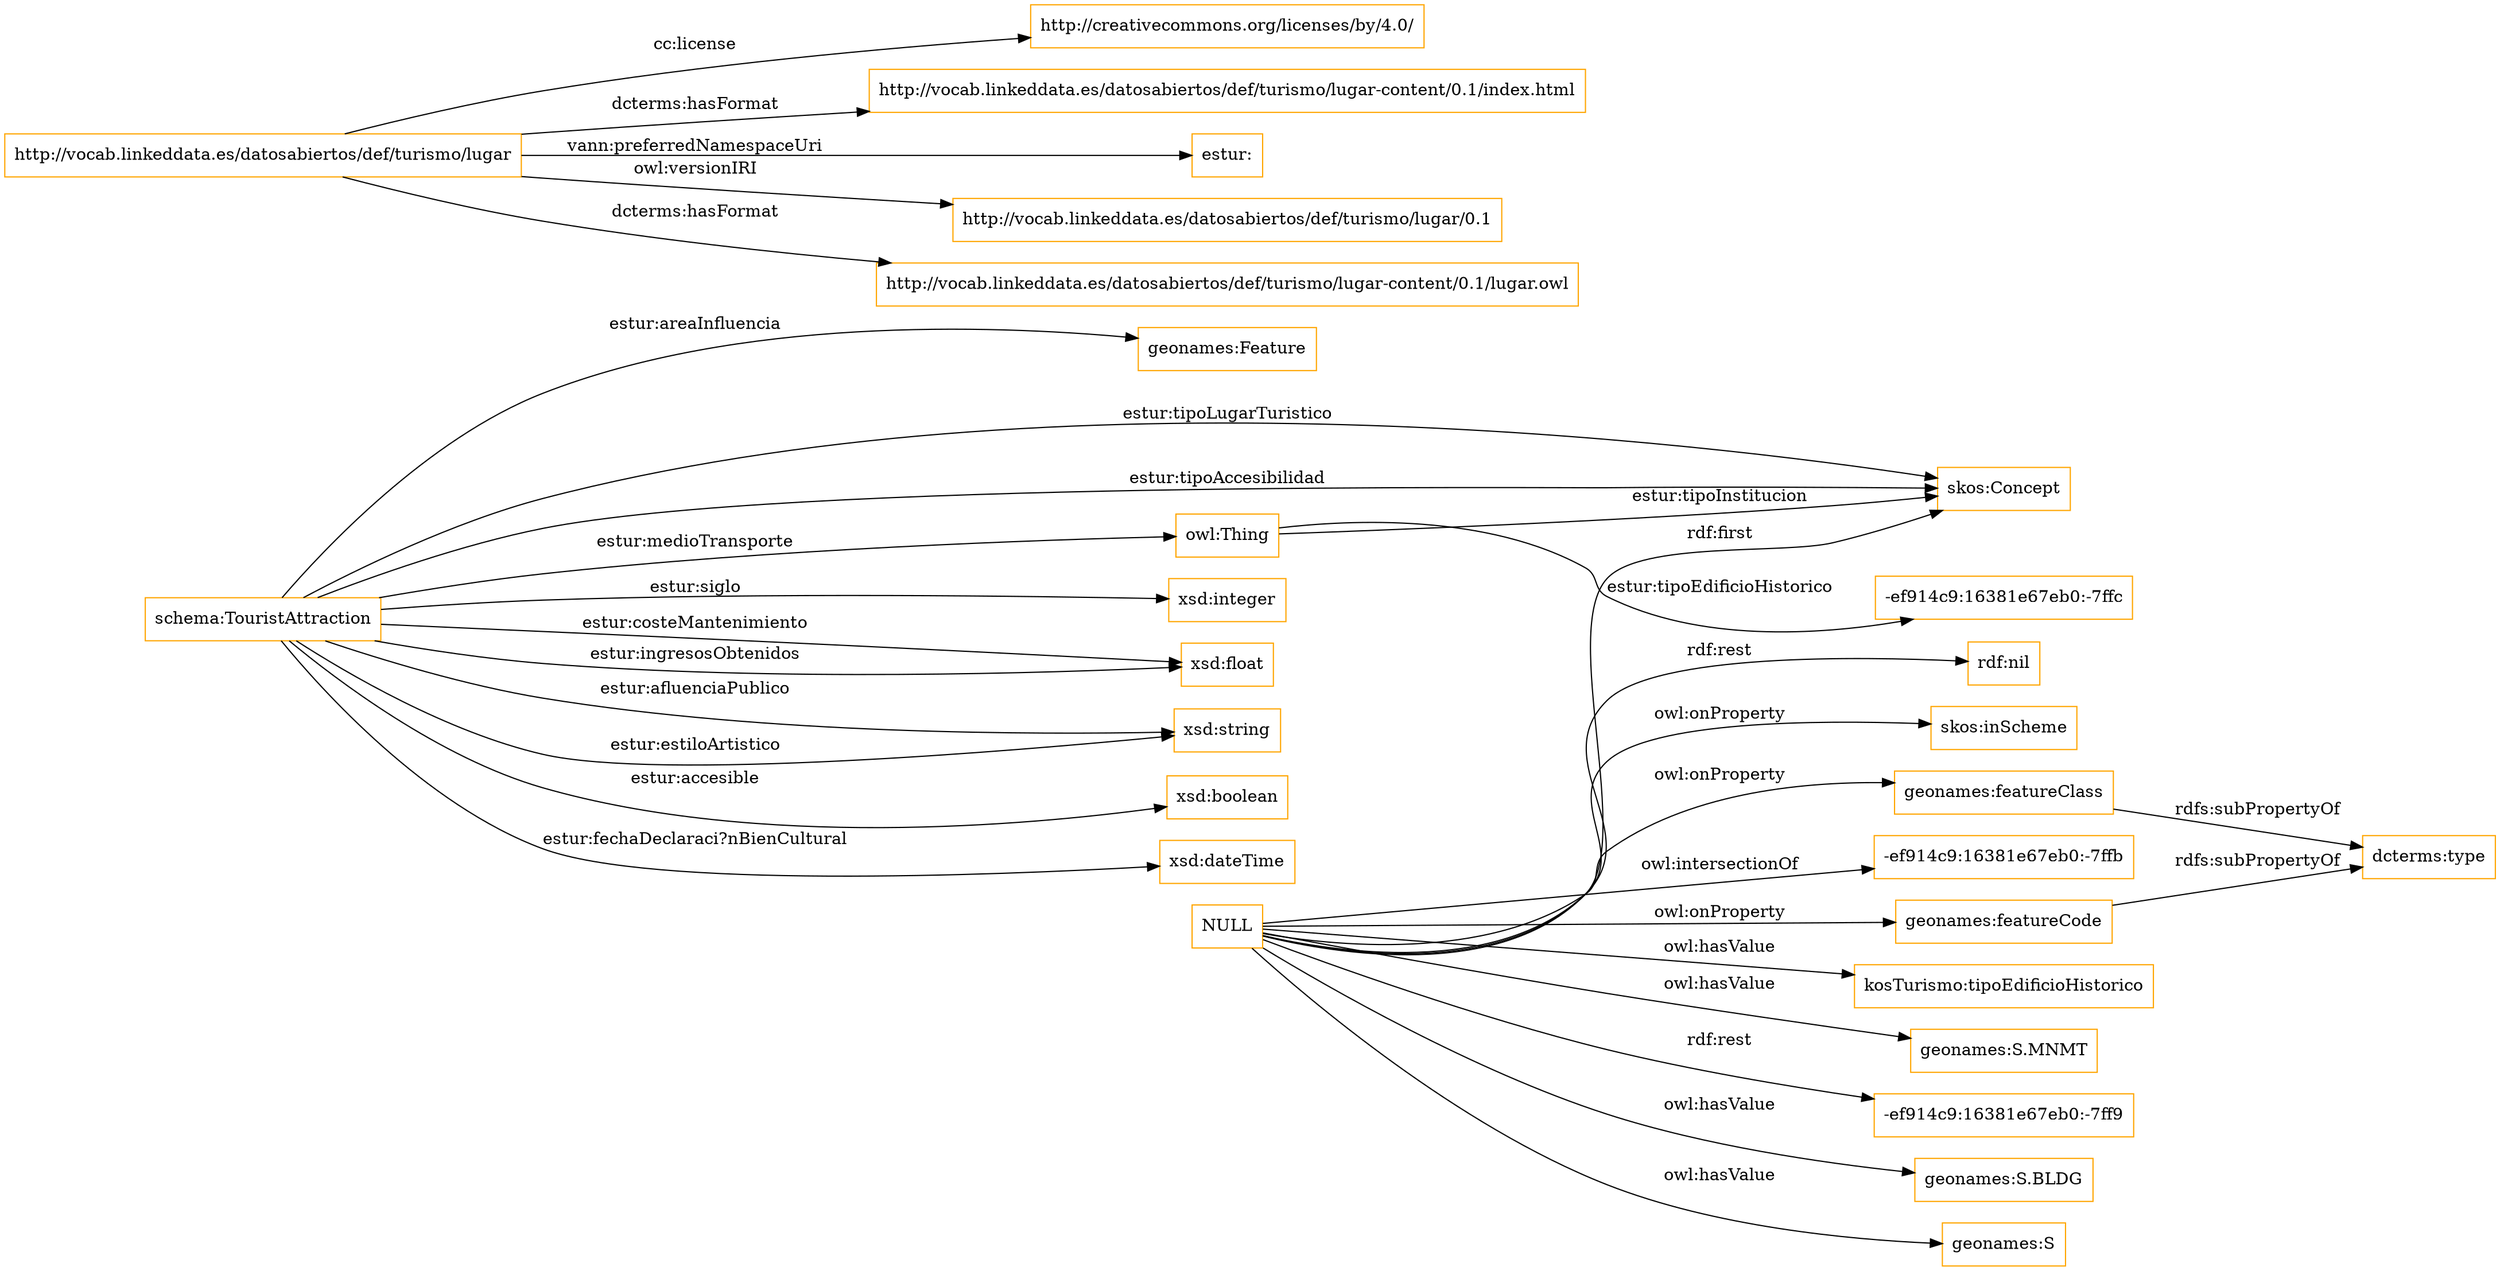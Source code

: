 digraph ar2dtool_diagram { 
rankdir=LR;
size="1501"
node [shape = rectangle, color="orange"]; "geonames:Feature" "schema:TouristAttraction" "-ef914c9:16381e67eb0:-7ffc" "skos:Concept" ; /*classes style*/
	"http://vocab.linkeddata.es/datosabiertos/def/turismo/lugar" -> "http://creativecommons.org/licenses/by/4.0/" [ label = "cc:license" ];
	"http://vocab.linkeddata.es/datosabiertos/def/turismo/lugar" -> "http://vocab.linkeddata.es/datosabiertos/def/turismo/lugar-content/0.1/index.html" [ label = "dcterms:hasFormat" ];
	"http://vocab.linkeddata.es/datosabiertos/def/turismo/lugar" -> "estur:" [ label = "vann:preferredNamespaceUri" ];
	"http://vocab.linkeddata.es/datosabiertos/def/turismo/lugar" -> "http://vocab.linkeddata.es/datosabiertos/def/turismo/lugar/0.1" [ label = "owl:versionIRI" ];
	"http://vocab.linkeddata.es/datosabiertos/def/turismo/lugar" -> "http://vocab.linkeddata.es/datosabiertos/def/turismo/lugar-content/0.1/lugar.owl" [ label = "dcterms:hasFormat" ];
	"geonames:featureClass" -> "dcterms:type" [ label = "rdfs:subPropertyOf" ];
	"NULL" -> "-ef914c9:16381e67eb0:-7ffb" [ label = "owl:intersectionOf" ];
	"NULL" -> "geonames:featureCode" [ label = "owl:onProperty" ];
	"NULL" -> "kosTurismo:tipoEdificioHistorico" [ label = "owl:hasValue" ];
	"NULL" -> "geonames:S.MNMT" [ label = "owl:hasValue" ];
	"NULL" -> "-ef914c9:16381e67eb0:-7ff9" [ label = "rdf:rest" ];
	"NULL" -> "skos:Concept" [ label = "rdf:first" ];
	"NULL" -> "geonames:S.BLDG" [ label = "owl:hasValue" ];
	"NULL" -> "geonames:S" [ label = "owl:hasValue" ];
	"NULL" -> "rdf:nil" [ label = "rdf:rest" ];
	"NULL" -> "geonames:featureClass" [ label = "owl:onProperty" ];
	"NULL" -> "skos:inScheme" [ label = "owl:onProperty" ];
	"geonames:featureCode" -> "dcterms:type" [ label = "rdfs:subPropertyOf" ];
	"schema:TouristAttraction" -> "owl:Thing" [ label = "estur:medioTransporte" ];
	"owl:Thing" -> "-ef914c9:16381e67eb0:-7ffc" [ label = "estur:tipoEdificioHistorico" ];
	"owl:Thing" -> "skos:Concept" [ label = "estur:tipoInstitucion" ];
	"schema:TouristAttraction" -> "xsd:integer" [ label = "estur:siglo" ];
	"schema:TouristAttraction" -> "geonames:Feature" [ label = "estur:areaInfluencia" ];
	"schema:TouristAttraction" -> "skos:Concept" [ label = "estur:tipoAccesibilidad" ];
	"schema:TouristAttraction" -> "xsd:float" [ label = "estur:ingresosObtenidos" ];
	"schema:TouristAttraction" -> "skos:Concept" [ label = "estur:tipoLugarTuristico" ];
	"schema:TouristAttraction" -> "xsd:string" [ label = "estur:estiloArtistico" ];
	"schema:TouristAttraction" -> "xsd:string" [ label = "estur:afluenciaPublico" ];
	"schema:TouristAttraction" -> "xsd:boolean" [ label = "estur:accesible" ];
	"schema:TouristAttraction" -> "xsd:float" [ label = "estur:costeMantenimiento" ];
	"schema:TouristAttraction" -> "xsd:dateTime" [ label = "estur:fechaDeclaraci?nBienCultural" ];

}
